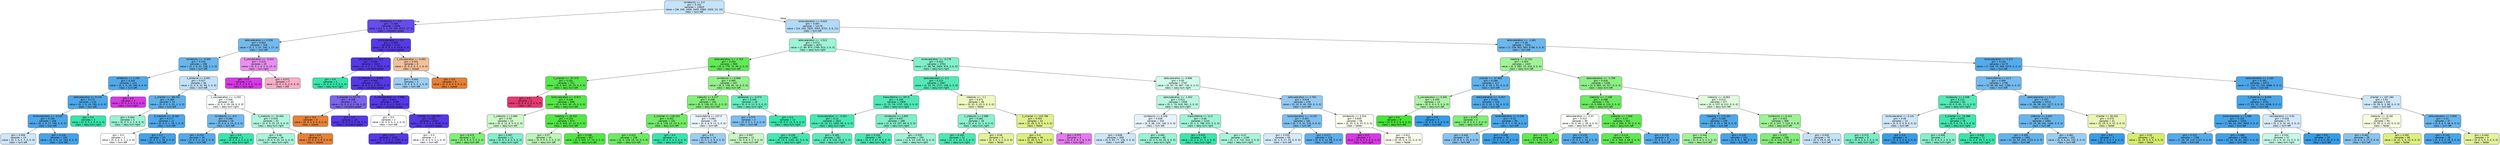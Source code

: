 digraph Tree {
node [shape=box, style="filled, rounded", color="black", fontname=helvetica] ;
edge [fontname=helvetica] ;
0 [label="lonVelocity <= 0.0\ngini = 0.702\nsamples = 15825\nvalue = [26, 245, 1826, 3405, 6965, 3320, 23, 15]\nclass = turn-left", fillcolor="#c6e3f8"] ;
1 [label="lonVelocity <= -0.0\ngini = 0.169\nsamples = 3649\nvalue = [12, 1, 1, 53, 244, 3317, 17, 4]\nclass = constant-speed", fillcolor="#664ce8"] ;
0 -> 1 [labeldistance=2.5, labelangle=45, headlabel="True"] ;
2 [label="latAcceleration <= 0.258\ngini = 0.402\nsamples = 318\nvalue = [3, 1, 1, 51, 240, 1, 17, 4]\nclass = turn-left", fillcolor="#73baed"] ;
1 -> 2 ;
3 [label="lonVelocity <= -0.005\ngini = 0.333\nsamples = 298\nvalue = [3, 1, 0, 51, 238, 1, 4, 0]\nclass = turn-left", fillcolor="#69b5eb"] ;
2 -> 3 ;
4 [label="latVelocity <= 1.293\ngini = 0.203\nsamples = 214\nvalue = [0, 1, 0, 19, 190, 0, 4, 0]\nclass = turn-left", fillcolor="#51a9e8"] ;
3 -> 4 ;
5 [label="latAcceleration <= 0.143\ngini = 0.173\nsamples = 210\nvalue = [0, 1, 0, 19, 190, 0, 0, 0]\nclass = turn-left", fillcolor="#4ea7e8"] ;
4 -> 5 ;
6 [label="lonAcceleration <= -0.225\ngini = 0.159\nsamples = 208\nvalue = [0, 1, 0, 17, 190, 0, 0, 0]\nclass = turn-left", fillcolor="#4ca6e7"] ;
5 -> 6 ;
7 [label="gini = 0.556\nsamples = 13\nvalue = [0, 1, 0, 5, 7, 0, 0, 0]\nclass = turn-left", fillcolor="#cee6f8"] ;
6 -> 7 ;
8 [label="gini = 0.116\nsamples = 195\nvalue = [0, 0, 0, 12, 183, 0, 0, 0]\nclass = turn-left", fillcolor="#46a3e7"] ;
6 -> 8 ;
9 [label="gini = 0.0\nsamples = 2\nvalue = [0, 0, 0, 2, 0, 0, 0, 0]\nclass = easy-turn-right", fillcolor="#39e5ac"] ;
5 -> 9 ;
10 [label="gini = 0.0\nsamples = 4\nvalue = [0, 0, 0, 0, 0, 0, 4, 0]\nclass = turn-right", fillcolor="#d739e5"] ;
4 -> 10 ;
11 [label="1_distance <= 0.001\ngini = 0.527\nsamples = 84\nvalue = [3, 0, 0, 32, 48, 1, 0, 0]\nclass = turn-left", fillcolor="#c2e1f7"] ;
3 -> 11 ;
12 [label="1_yCenter <= -68.202\ngini = 0.288\nsamples = 24\nvalue = [0, 0, 0, 3, 20, 1, 0, 0]\nclass = turn-left", fillcolor="#5fb0ea"] ;
11 -> 12 ;
13 [label="gini = 0.444\nsamples = 3\nvalue = [0, 0, 0, 2, 1, 0, 0, 0]\nclass = easy-turn-right", fillcolor="#9cf2d6"] ;
12 -> 13 ;
14 [label="3_xVelocity <= -8.184\ngini = 0.177\nsamples = 21\nvalue = [0, 0, 0, 1, 19, 1, 0, 0]\nclass = turn-left", fillcolor="#4da7e8"] ;
12 -> 14 ;
15 [label="gini = 0.5\nsamples = 2\nvalue = [0, 0, 0, 0, 1, 1, 0, 0]\nclass = turn-left", fillcolor="#ffffff"] ;
14 -> 15 ;
16 [label="gini = 0.1\nsamples = 19\nvalue = [0, 0, 0, 1, 18, 0, 0, 0]\nclass = turn-left", fillcolor="#44a2e6"] ;
14 -> 16 ;
17 [label="1_xAcceleration <= -1.233\ngini = 0.546\nsamples = 60\nvalue = [3, 0, 0, 29, 28, 0, 0, 0]\nclass = easy-turn-right", fillcolor="#f9fefc"] ;
11 -> 17 ;
18 [label="lonVelocity <= -0.0\ngini = 0.346\nsamples = 18\nvalue = [0, 0, 0, 4, 14, 0, 0, 0]\nclass = turn-left", fillcolor="#72b9ec"] ;
17 -> 18 ;
19 [label="gini = 0.219\nsamples = 16\nvalue = [0, 0, 0, 2, 14, 0, 0, 0]\nclass = turn-left", fillcolor="#55abe9"] ;
18 -> 19 ;
20 [label="gini = 0.0\nsamples = 2\nvalue = [0, 0, 0, 2, 0, 0, 0, 0]\nclass = easy-turn-right", fillcolor="#39e5ac"] ;
18 -> 20 ;
21 [label="3_xVelocity <= 10.464\ngini = 0.529\nsamples = 42\nvalue = [3, 0, 0, 25, 14, 0, 0, 0]\nclass = easy-turn-right", fillcolor="#b1f5de"] ;
17 -> 21 ;
22 [label="gini = 0.46\nsamples = 39\nvalue = [0, 0, 0, 25, 14, 0, 0, 0]\nclass = easy-turn-right", fillcolor="#a8f4da"] ;
21 -> 22 ;
23 [label="gini = 0.0\nsamples = 3\nvalue = [3, 0, 0, 0, 0, 0, 0, 0]\nclass = slower", fillcolor="#e58139"] ;
21 -> 23 ;
24 [label="3_yAcceleration <= -0.013\ngini = 0.525\nsamples = 20\nvalue = [0, 0, 1, 0, 2, 0, 13, 4]\nclass = turn-right", fillcolor="#e890f0"] ;
2 -> 24 ;
25 [label="gini = 0.0\nsamples = 13\nvalue = [0, 0, 0, 0, 0, 0, 13, 0]\nclass = turn-right", fillcolor="#d739e5"] ;
24 -> 25 ;
26 [label="gini = 0.571\nsamples = 7\nvalue = [0, 0, 1, 0, 2, 0, 0, 4]\nclass = still", fillcolor="#f5b0c7"] ;
24 -> 26 ;
27 [label="lonAcceleration <= 0.0\ngini = 0.009\nsamples = 3331\nvalue = [9, 0, 0, 2, 4, 3316, 0, 0]\nclass = constant-speed", fillcolor="#573ae5"] ;
1 -> 27 ;
28 [label="yAcceleration <= -0.0\ngini = 0.005\nsamples = 3323\nvalue = [4, 0, 0, 2, 2, 3315, 0, 0]\nclass = constant-speed", fillcolor="#5639e5"] ;
27 -> 28 ;
29 [label="gini = 0.0\nsamples = 2\nvalue = [0, 0, 0, 2, 0, 0, 0, 0]\nclass = easy-turn-right", fillcolor="#39e5ac"] ;
28 -> 29 ;
30 [label="2_yVelocity <= -8.885\ngini = 0.004\nsamples = 3321\nvalue = [4, 0, 0, 0, 2, 3315, 0, 0]\nclass = constant-speed", fillcolor="#5639e5"] ;
28 -> 30 ;
31 [label="3_xCenter <= 67.73\ngini = 0.298\nsamples = 22\nvalue = [4, 0, 0, 0, 0, 18, 0, 0]\nclass = constant-speed", fillcolor="#7c65eb"] ;
30 -> 31 ;
32 [label="gini = 0.0\nsamples = 4\nvalue = [4, 0, 0, 0, 0, 0, 0, 0]\nclass = slower", fillcolor="#e58139"] ;
31 -> 32 ;
33 [label="gini = 0.0\nsamples = 18\nvalue = [0, 0, 0, 0, 0, 18, 0, 0]\nclass = constant-speed", fillcolor="#5639e5"] ;
31 -> 33 ;
34 [label="2_xAcceleration <= -3.986\ngini = 0.001\nsamples = 3299\nvalue = [0, 0, 0, 0, 2, 3297, 0, 0]\nclass = constant-speed", fillcolor="#5639e5"] ;
30 -> 34 ;
35 [label="gini = 0.5\nsamples = 2\nvalue = [0, 0, 0, 0, 1, 1, 0, 0]\nclass = turn-left", fillcolor="#ffffff"] ;
34 -> 35 ;
36 [label="xCenter <= 106.051\ngini = 0.001\nsamples = 3297\nvalue = [0, 0, 0, 0, 1, 3296, 0, 0]\nclass = constant-speed", fillcolor="#5639e5"] ;
34 -> 36 ;
37 [label="gini = 0.0\nsamples = 3295\nvalue = [0, 0, 0, 0, 0, 3295, 0, 0]\nclass = constant-speed", fillcolor="#5639e5"] ;
36 -> 37 ;
38 [label="gini = 0.5\nsamples = 2\nvalue = [0, 0, 0, 0, 1, 1, 0, 0]\nclass = turn-left", fillcolor="#ffffff"] ;
36 -> 38 ;
39 [label="1_xAcceleration <= 0.091\ngini = 0.531\nsamples = 8\nvalue = [5, 0, 0, 0, 2, 1, 0, 0]\nclass = slower", fillcolor="#f2c09c"] ;
27 -> 39 ;
40 [label="gini = 0.444\nsamples = 3\nvalue = [0, 0, 0, 0, 2, 1, 0, 0]\nclass = turn-left", fillcolor="#9ccef2"] ;
39 -> 40 ;
41 [label="gini = 0.0\nsamples = 5\nvalue = [5, 0, 0, 0, 0, 0, 0, 0]\nclass = slower", fillcolor="#e58139"] ;
39 -> 41 ;
42 [label="lonAcceleration <= 0.023\ngini = 0.597\nsamples = 12176\nvalue = [14, 244, 1825, 3352, 6721, 3, 6, 11]\nclass = turn-left", fillcolor="#b3daf5"] ;
0 -> 42 [labeldistance=2.5, labelangle=-45, headlabel="False"] ;
43 [label="latAcceleration <= -1.512\ngini = 0.574\nsamples = 4672\nvalue = [7, 86, 873, 2769, 923, 3, 6, 5]\nclass = easy-turn-right", fillcolor="#9ef2d6"] ;
42 -> 43 ;
44 [label="latAcceleration <= -1.703\ngini = 0.254\nsamples = 908\nvalue = [0, 0, 779, 75, 49, 0, 0, 5]\nclass = easy-turn-left", fillcolor="#63e958"] ;
43 -> 44 ;
45 [label="3_yCenter <= -97.075\ngini = 0.161\nsamples = 701\nvalue = [0, 0, 641, 30, 25, 0, 0, 5]\nclass = easy-turn-left", fillcolor="#57e74b"] ;
44 -> 45 ;
46 [label="gini = 0.0\nsamples = 5\nvalue = [0, 0, 0, 0, 0, 0, 0, 5]\nclass = still", fillcolor="#e53972"] ;
45 -> 46 ;
47 [label="lonAcceleration <= -0.911\ngini = 0.149\nsamples = 696\nvalue = [0, 0, 641, 30, 25, 0, 0, 0]\nclass = easy-turn-left", fillcolor="#56e749"] ;
45 -> 47 ;
48 [label="1_yVelocity <= 0.685\ngini = 0.59\nsamples = 23\nvalue = [0, 0, 12, 8, 3, 0, 0, 0]\nclass = easy-turn-left", fillcolor="#cef8ca"] ;
47 -> 48 ;
49 [label="gini = 0.375\nsamples = 12\nvalue = [0, 0, 9, 0, 3, 0, 0, 0]\nclass = easy-turn-left", fillcolor="#84ee7b"] ;
48 -> 49 ;
50 [label="gini = 0.397\nsamples = 11\nvalue = [0, 0, 3, 8, 0, 0, 0, 0]\nclass = easy-turn-right", fillcolor="#83efcb"] ;
48 -> 50 ;
51 [label="heading <= 16.532\ngini = 0.124\nsamples = 673\nvalue = [0, 0, 629, 22, 22, 0, 0, 0]\nclass = easy-turn-left", fillcolor="#53e746"] ;
47 -> 51 ;
52 [label="gini = 0.57\nsamples = 16\nvalue = [0, 0, 9, 5, 2, 0, 0, 0]\nclass = easy-turn-left", fillcolor="#bcf6b7"] ;
51 -> 52 ;
53 [label="gini = 0.108\nsamples = 657\nvalue = [0, 0, 620, 17, 20, 0, 0, 0]\nclass = easy-turn-left", fillcolor="#52e745"] ;
51 -> 53 ;
54 [label="lonVelocity <= 6.966\ngini = 0.495\nsamples = 207\nvalue = [0, 0, 138, 45, 24, 0, 0, 0]\nclass = easy-turn-left", fillcolor="#95f08d"] ;
44 -> 54 ;
55 [label="xVelocity <= 5.277\ngini = 0.438\nsamples = 191\nvalue = [0, 0, 138, 32, 21, 0, 0, 0]\nclass = easy-turn-left", fillcolor="#84ee7b"] ;
54 -> 55 ;
56 [label="3_xCenter <= 138.354\ngini = 0.342\nsamples = 162\nvalue = [0, 0, 129, 23, 10, 0, 0, 0]\nclass = easy-turn-left", fillcolor="#73eb68"] ;
55 -> 56 ;
57 [label="gini = 0.315\nsamples = 158\nvalue = [0, 0, 129, 19, 10, 0, 0, 0]\nclass = easy-turn-left", fillcolor="#6dea62"] ;
56 -> 57 ;
58 [label="gini = 0.0\nsamples = 4\nvalue = [0, 0, 0, 4, 0, 0, 0, 0]\nclass = easy-turn-right", fillcolor="#39e5ac"] ;
56 -> 58 ;
59 [label="trackLifetime <= 237.5\ngini = 0.663\nsamples = 29\nvalue = [0, 0, 9, 9, 11, 0, 0, 0]\nclass = turn-left", fillcolor="#ebf5fc"] ;
55 -> 59 ;
60 [label="gini = 0.5\nsamples = 14\nvalue = [0, 0, 1, 4, 9, 0, 0, 0]\nclass = turn-left", fillcolor="#9ccef2"] ;
59 -> 60 ;
61 [label="gini = 0.587\nsamples = 15\nvalue = [0, 0, 8, 5, 2, 0, 0, 0]\nclass = easy-turn-left", fillcolor="#c8f7c4"] ;
59 -> 61 ;
62 [label="latVelocity <= -0.373\ngini = 0.305\nsamples = 16\nvalue = [0, 0, 0, 13, 3, 0, 0, 0]\nclass = easy-turn-right", fillcolor="#67ebbf"] ;
54 -> 62 ;
63 [label="gini = 0.375\nsamples = 4\nvalue = [0, 0, 0, 1, 3, 0, 0, 0]\nclass = turn-left", fillcolor="#7bbeee"] ;
62 -> 63 ;
64 [label="gini = 0.0\nsamples = 12\nvalue = [0, 0, 0, 12, 0, 0, 0, 0]\nclass = easy-turn-right", fillcolor="#39e5ac"] ;
62 -> 64 ;
65 [label="lonAcceleration <= -0.279\ngini = 0.433\nsamples = 3764\nvalue = [7, 86, 94, 2694, 874, 3, 6, 0]\nclass = easy-turn-right", fillcolor="#82efcb"] ;
43 -> 65 ;
66 [label="latAcceleration <= 2.1\ngini = 0.222\nsamples = 1967\nvalue = [2, 53, 24, 1727, 158, 0, 3, 0]\nclass = easy-turn-right", fillcolor="#53e8b7"] ;
65 -> 66 ;
67 [label="trackLifetime <= 187.5\ngini = 0.194\nsamples = 1909\nvalue = [2, 21, 24, 1707, 155, 0, 0, 0]\nclass = easy-turn-right", fillcolor="#50e8b6"] ;
66 -> 67 ;
68 [label="lonAcceleration <= -0.401\ngini = 0.14\nsamples = 1621\nvalue = [0, 15, 11, 1500, 95, 0, 0, 0]\nclass = easy-turn-right", fillcolor="#49e7b3"] ;
67 -> 68 ;
69 [label="gini = 0.109\nsamples = 1360\nvalue = [0, 13, 3, 1282, 62, 0, 0, 0]\nclass = easy-turn-right", fillcolor="#45e7b1"] ;
68 -> 69 ;
70 [label="gini = 0.285\nsamples = 261\nvalue = [0, 2, 8, 218, 33, 0, 0, 0]\nclass = easy-turn-right", fillcolor="#5eeabc"] ;
68 -> 70 ;
71 [label="lonVelocity <= 2.955\ngini = 0.437\nsamples = 288\nvalue = [2, 6, 13, 207, 60, 0, 0, 0]\nclass = easy-turn-right", fillcolor="#7feec9"] ;
67 -> 71 ;
72 [label="gini = 0.154\nsamples = 95\nvalue = [0, 0, 0, 87, 8, 0, 0, 0]\nclass = easy-turn-right", fillcolor="#4be7b4"] ;
71 -> 72 ;
73 [label="gini = 0.535\nsamples = 193\nvalue = [2, 6, 13, 120, 52, 0, 0, 0]\nclass = easy-turn-right", fillcolor="#a0f2d7"] ;
71 -> 73 ;
74 [label="xVelocity <= -7.1\ngini = 0.571\nsamples = 58\nvalue = [0, 32, 0, 20, 3, 0, 3, 0]\nclass = faster", fillcolor="#eef7c0"] ;
66 -> 74 ;
75 [label="1_yVelocity <= 3.986\ngini = 0.461\nsamples = 16\nvalue = [0, 4, 0, 11, 1, 0, 0, 0]\nclass = easy-turn-right", fillcolor="#8cf0cf"] ;
74 -> 75 ;
76 [label="gini = 0.165\nsamples = 11\nvalue = [0, 1, 0, 10, 0, 0, 0, 0]\nclass = easy-turn-right", fillcolor="#4de8b4"] ;
75 -> 76 ;
77 [label="gini = 0.56\nsamples = 5\nvalue = [0, 3, 0, 1, 1, 0, 0, 0]\nclass = faster", fillcolor="#e4f29c"] ;
75 -> 77 ;
78 [label="2_xCenter <= 133.798\ngini = 0.502\nsamples = 42\nvalue = [0, 28, 0, 9, 2, 0, 3, 0]\nclass = faster", fillcolor="#dff08d"] ;
74 -> 78 ;
79 [label="gini = 0.4\nsamples = 38\nvalue = [0, 28, 0, 9, 1, 0, 0, 0]\nclass = faster", fillcolor="#dbee7d"] ;
78 -> 79 ;
80 [label="gini = 0.375\nsamples = 4\nvalue = [0, 0, 0, 0, 1, 0, 3, 0]\nclass = turn-right", fillcolor="#e47bee"] ;
78 -> 80 ;
81 [label="latAcceleration <= 0.998\ngini = 0.55\nsamples = 1797\nvalue = [5, 33, 70, 967, 716, 3, 3, 0]\nclass = easy-turn-right", fillcolor="#d1f9ec"] ;
65 -> 81 ;
82 [label="latAcceleration <= -1.052\ngini = 0.521\nsamples = 1558\nvalue = [5, 1, 70, 918, 561, 3, 0, 0]\nclass = easy-turn-right", fillcolor="#b8f6e1"] ;
81 -> 82 ;
83 [label="lonVelocity <= 6.148\ngini = 0.638\nsamples = 334\nvalue = [0, 0, 68, 120, 146, 0, 0, 0]\nclass = turn-left", fillcolor="#e7f3fc"] ;
82 -> 83 ;
84 [label="gini = 0.638\nsamples = 268\nvalue = [0, 0, 65, 77, 126, 0, 0, 0]\nclass = turn-left", fillcolor="#cce6f8"] ;
83 -> 84 ;
85 [label="gini = 0.482\nsamples = 66\nvalue = [0, 0, 3, 43, 20, 0, 0, 0]\nclass = easy-turn-right", fillcolor="#9cf2d6"] ;
83 -> 85 ;
86 [label="trackLifetime <= 12.5\ngini = 0.46\nsamples = 1224\nvalue = [5, 1, 2, 798, 415, 3, 0, 0]\nclass = easy-turn-right", fillcolor="#a1f3d8"] ;
82 -> 86 ;
87 [label="gini = 0.034\nsamples = 58\nvalue = [0, 0, 0, 57, 1, 0, 0, 0]\nclass = easy-turn-right", fillcolor="#3ce5ad"] ;
86 -> 87 ;
88 [label="gini = 0.47\nsamples = 1166\nvalue = [5, 1, 2, 741, 414, 3, 0, 0]\nclass = easy-turn-right", fillcolor="#a9f4db"] ;
86 -> 88 ;
89 [label="latAcceleration <= 1.763\ngini = 0.519\nsamples = 239\nvalue = [0, 32, 0, 49, 155, 0, 3, 0]\nclass = turn-left", fillcolor="#91c8f0"] ;
81 -> 89 ;
90 [label="lonAcceleration <= -0.133\ngini = 0.407\nsamples = 181\nvalue = [0, 7, 0, 41, 133, 0, 0, 0]\nclass = turn-left", fillcolor="#7dbfee"] ;
89 -> 90 ;
91 [label="gini = 0.535\nsamples = 65\nvalue = [0, 3, 0, 27, 35, 0, 0, 0]\nclass = turn-left", fillcolor="#d5eafa"] ;
90 -> 91 ;
92 [label="gini = 0.271\nsamples = 116\nvalue = [0, 4, 0, 14, 98, 0, 0, 0]\nclass = turn-left", fillcolor="#5caeea"] ;
90 -> 92 ;
93 [label="lonVelocity <= 5.524\ngini = 0.649\nsamples = 58\nvalue = [0, 25, 0, 8, 22, 0, 3, 0]\nclass = faster", fillcolor="#fafdef"] ;
89 -> 93 ;
94 [label="gini = 0.0\nsamples = 3\nvalue = [0, 0, 0, 0, 0, 0, 3, 0]\nclass = turn-right", fillcolor="#d739e5"] ;
93 -> 94 ;
95 [label="gini = 0.612\nsamples = 55\nvalue = [0, 25, 0, 8, 22, 0, 0, 0]\nclass = faster", fillcolor="#fafded"] ;
93 -> 95 ;
96 [label="latAcceleration <= -1.461\ngini = 0.38\nsamples = 7504\nvalue = [7, 158, 952, 583, 5798, 0, 0, 6]\nclass = turn-left", fillcolor="#6db7ec"] ;
42 -> 96 ;
97 [label="heading <= 22.531\ngini = 0.454\nsamples = 1325\nvalue = [0, 0, 882, 15, 424, 0, 0, 4]\nclass = easy-turn-left", fillcolor="#a1f29a"] ;
96 -> 97 ;
98 [label="yCenter <= -67.683\ngini = 0.286\nsamples = 117\nvalue = [0, 0, 19, 1, 97, 0, 0, 0]\nclass = turn-left", fillcolor="#61b1ea"] ;
97 -> 98 ;
99 [label="2_yAcceleration <= 0.306\ngini = 0.459\nsamples = 14\nvalue = [0, 0, 9, 0, 5, 0, 0, 0]\nclass = easy-turn-left", fillcolor="#adf3a7"] ;
98 -> 99 ;
100 [label="gini = 0.0\nsamples = 9\nvalue = [0, 0, 9, 0, 0, 0, 0, 0]\nclass = easy-turn-left", fillcolor="#47e539"] ;
99 -> 100 ;
101 [label="gini = 0.0\nsamples = 5\nvalue = [0, 0, 0, 0, 5, 0, 0, 0]\nclass = turn-left", fillcolor="#399de5"] ;
99 -> 101 ;
102 [label="latAcceleration <= -2.457\ngini = 0.193\nsamples = 103\nvalue = [0, 0, 10, 1, 92, 0, 0, 0]\nclass = turn-left", fillcolor="#50a9e8"] ;
98 -> 102 ;
103 [label="gini = 0.375\nsamples = 4\nvalue = [0, 0, 3, 0, 1, 0, 0, 0]\nclass = easy-turn-left", fillcolor="#84ee7b"] ;
102 -> 103 ;
104 [label="lonAcceleration <= 0.156\ngini = 0.15\nsamples = 99\nvalue = [0, 0, 7, 1, 91, 0, 0, 0]\nclass = turn-left", fillcolor="#4aa6e7"] ;
102 -> 104 ;
105 [label="gini = 0.445\nsamples = 20\nvalue = [0, 0, 5, 1, 14, 0, 0, 0]\nclass = turn-left", fillcolor="#88c4ef"] ;
104 -> 105 ;
106 [label="gini = 0.049\nsamples = 79\nvalue = [0, 0, 2, 0, 77, 0, 0, 0]\nclass = turn-left", fillcolor="#3ea0e6"] ;
104 -> 106 ;
107 [label="latAcceleration <= -1.799\ngini = 0.416\nsamples = 1208\nvalue = [0, 0, 863, 14, 327, 0, 0, 4]\nclass = easy-turn-left", fillcolor="#8fef87"] ;
97 -> 107 ;
108 [label="xVelocity <= -7.248\ngini = 0.288\nsamples = 731\nvalue = [0, 0, 606, 6, 115, 0, 0, 4]\nclass = easy-turn-left", fillcolor="#6cea61"] ;
107 -> 108 ;
109 [label="latAcceleration <= -2.37\ngini = 0.512\nsamples = 80\nvalue = [0, 0, 40, 1, 39, 0, 0, 0]\nclass = easy-turn-left", fillcolor="#fbfefa"] ;
108 -> 109 ;
110 [label="gini = 0.214\nsamples = 41\nvalue = [0, 0, 36, 0, 5, 0, 0, 0]\nclass = easy-turn-left", fillcolor="#61e954"] ;
109 -> 110 ;
111 [label="gini = 0.229\nsamples = 39\nvalue = [0, 0, 4, 1, 34, 0, 0, 0]\nclass = turn-left", fillcolor="#55abe9"] ;
109 -> 111 ;
112 [label="yVelocity <= 7.606\ngini = 0.23\nsamples = 651\nvalue = [0, 0, 566, 5, 76, 0, 0, 4]\nclass = easy-turn-left", fillcolor="#62e956"] ;
108 -> 112 ;
113 [label="gini = 0.214\nsamples = 643\nvalue = [0, 0, 566, 4, 69, 0, 0, 4]\nclass = easy-turn-left", fillcolor="#60e854"] ;
112 -> 113 ;
114 [label="gini = 0.219\nsamples = 8\nvalue = [0, 0, 0, 1, 7, 0, 0, 0]\nclass = turn-left", fillcolor="#55abe9"] ;
112 -> 114 ;
115 [label="xVelocity <= -6.063\ngini = 0.512\nsamples = 477\nvalue = [0, 0, 257, 8, 212, 0, 0, 0]\nclass = easy-turn-left", fillcolor="#e0fbdd"] ;
107 -> 115 ;
116 [label="heading <= 173.201\ngini = 0.183\nsamples = 109\nvalue = [0, 0, 10, 1, 98, 0, 0, 0]\nclass = turn-left", fillcolor="#4fa8e8"] ;
115 -> 116 ;
117 [label="gini = 0.444\nsamples = 6\nvalue = [0, 0, 4, 0, 2, 0, 0, 0]\nclass = easy-turn-left", fillcolor="#a3f29c"] ;
116 -> 117 ;
118 [label="gini = 0.128\nsamples = 103\nvalue = [0, 0, 6, 1, 96, 0, 0, 0]\nclass = turn-left", fillcolor="#47a4e7"] ;
116 -> 118 ;
119 [label="lonVelocity <= 6.414\ngini = 0.453\nsamples = 368\nvalue = [0, 0, 247, 7, 114, 0, 0, 0]\nclass = easy-turn-left", fillcolor="#9ff197"] ;
115 -> 119 ;
120 [label="gini = 0.372\nsamples = 289\nvalue = [0, 0, 218, 1, 70, 0, 0, 0]\nclass = easy-turn-left", fillcolor="#83ed79"] ;
119 -> 120 ;
121 [label="gini = 0.549\nsamples = 79\nvalue = [0, 0, 29, 6, 44, 0, 0, 0]\nclass = turn-left", fillcolor="#c4e2f7"] ;
119 -> 121 ;
122 [label="lonAcceleration <= 0.271\ngini = 0.234\nsamples = 6179\nvalue = [7, 158, 70, 568, 5374, 0, 0, 2]\nclass = turn-left", fillcolor="#55abe9"] ;
96 -> 122 ;
123 [label="trackLifetime <= 12.5\ngini = 0.389\nsamples = 1706\nvalue = [0, 38, 38, 342, 1288, 0, 0, 0]\nclass = turn-left", fillcolor="#76bbed"] ;
122 -> 123 ;
124 [label="lonVelocity <= 2.048\ngini = 0.211\nsamples = 92\nvalue = [0, 0, 0, 81, 11, 0, 0, 0]\nclass = easy-turn-right", fillcolor="#54e9b7"] ;
123 -> 124 ;
125 [label="lonAcceleration <= 0.141\ngini = 0.49\nsamples = 14\nvalue = [0, 0, 0, 6, 8, 0, 0, 0]\nclass = turn-left", fillcolor="#cee6f8"] ;
124 -> 125 ;
126 [label="gini = 0.375\nsamples = 8\nvalue = [0, 0, 0, 6, 2, 0, 0, 0]\nclass = easy-turn-right", fillcolor="#7beec8"] ;
125 -> 126 ;
127 [label="gini = 0.0\nsamples = 6\nvalue = [0, 0, 0, 0, 6, 0, 0, 0]\nclass = turn-left", fillcolor="#399de5"] ;
125 -> 127 ;
128 [label="3_yCenter <= -76.488\ngini = 0.074\nsamples = 78\nvalue = [0, 0, 0, 75, 3, 0, 0, 0]\nclass = easy-turn-right", fillcolor="#41e6af"] ;
124 -> 128 ;
129 [label="gini = 0.408\nsamples = 7\nvalue = [0, 0, 0, 5, 2, 0, 0, 0]\nclass = easy-turn-right", fillcolor="#88efcd"] ;
128 -> 129 ;
130 [label="gini = 0.028\nsamples = 71\nvalue = [0, 0, 0, 70, 1, 0, 0, 0]\nclass = easy-turn-right", fillcolor="#3ce5ad"] ;
128 -> 130 ;
131 [label="latAcceleration <= 2.117\ngini = 0.347\nsamples = 1614\nvalue = [0, 38, 38, 261, 1277, 0, 0, 0]\nclass = turn-left", fillcolor="#6ab5eb"] ;
123 -> 131 ;
132 [label="yVelocity <= 3.652\ngini = 0.334\nsamples = 1583\nvalue = [0, 19, 38, 261, 1265, 0, 0, 0]\nclass = turn-left", fillcolor="#69b5eb"] ;
131 -> 132 ;
133 [label="gini = 0.305\nsamples = 1381\nvalue = [0, 16, 32, 200, 1133, 0, 0, 0]\nclass = turn-left", fillcolor="#63b2ea"] ;
132 -> 133 ;
134 [label="gini = 0.481\nsamples = 202\nvalue = [0, 3, 6, 61, 132, 0, 0, 0]\nclass = turn-left", fillcolor="#9bcef2"] ;
132 -> 134 ;
135 [label="xCenter <= 56.433\ngini = 0.475\nsamples = 31\nvalue = [0, 19, 0, 0, 12, 0, 0, 0]\nclass = faster", fillcolor="#ebf5b6"] ;
131 -> 135 ;
136 [label="gini = 0.0\nsamples = 7\nvalue = [0, 0, 0, 0, 7, 0, 0, 0]\nclass = turn-left", fillcolor="#399de5"] ;
135 -> 136 ;
137 [label="gini = 0.33\nsamples = 24\nvalue = [0, 19, 0, 0, 5, 0, 0, 0]\nclass = faster", fillcolor="#d6ec6d"] ;
135 -> 137 ;
138 [label="latAcceleration <= 2.163\ngini = 0.162\nsamples = 4473\nvalue = [7, 120, 32, 226, 4086, 0, 0, 2]\nclass = turn-left", fillcolor="#4ba6e7"] ;
122 -> 138 ;
139 [label="1_distance <= 0.034\ngini = 0.142\nsamples = 4331\nvalue = [7, 61, 32, 223, 4006, 0, 0, 2]\nclass = turn-left", fillcolor="#49a5e7"] ;
138 -> 139 ;
140 [label="lonAcceleration <= 0.496\ngini = 0.129\nsamples = 4254\nvalue = [7, 60, 32, 191, 3964, 0, 0, 0]\nclass = turn-left", fillcolor="#47a4e7"] ;
139 -> 140 ;
141 [label="gini = 0.223\nsamples = 1296\nvalue = [7, 26, 16, 110, 1137, 0, 0, 0]\nclass = turn-left", fillcolor="#54aae8"] ;
140 -> 141 ;
142 [label="gini = 0.086\nsamples = 2958\nvalue = [0, 34, 16, 81, 2827, 0, 0, 0]\nclass = turn-left", fillcolor="#42a1e6"] ;
140 -> 142 ;
143 [label="xAcceleration <= 0.91\ngini = 0.529\nsamples = 77\nvalue = [0, 1, 0, 32, 42, 0, 0, 2]\nclass = turn-left", fillcolor="#d3e9f9"] ;
139 -> 143 ;
144 [label="gini = 0.534\nsamples = 57\nvalue = [0, 1, 0, 32, 22, 0, 0, 2]\nclass = easy-turn-right", fillcolor="#c6f8e7"] ;
143 -> 144 ;
145 [label="gini = 0.0\nsamples = 20\nvalue = [0, 0, 0, 0, 20, 0, 0, 0]\nclass = turn-left", fillcolor="#399de5"] ;
143 -> 145 ;
146 [label="xCenter <= 107.184\ngini = 0.51\nsamples = 142\nvalue = [0, 59, 0, 3, 80, 0, 0, 0]\nclass = turn-left", fillcolor="#cde6f8"] ;
138 -> 146 ;
147 [label="xVelocity <= -9.182\ngini = 0.527\nsamples = 95\nvalue = [0, 50, 0, 3, 42, 0, 0, 0]\nclass = faster", fillcolor="#f7fbe1"] ;
146 -> 147 ;
148 [label="gini = 0.462\nsamples = 39\nvalue = [0, 9, 0, 3, 27, 0, 0, 0]\nclass = turn-left", fillcolor="#88c4ef"] ;
147 -> 148 ;
149 [label="gini = 0.392\nsamples = 56\nvalue = [0, 41, 0, 0, 15, 0, 0, 0]\nclass = faster", fillcolor="#dcef81"] ;
147 -> 149 ;
150 [label="latAcceleration <= 2.594\ngini = 0.31\nsamples = 47\nvalue = [0, 9, 0, 0, 38, 0, 0, 0]\nclass = turn-left", fillcolor="#68b4eb"] ;
146 -> 150 ;
151 [label="gini = 0.145\nsamples = 38\nvalue = [0, 3, 0, 0, 35, 0, 0, 0]\nclass = turn-left", fillcolor="#4aa5e7"] ;
150 -> 151 ;
152 [label="gini = 0.444\nsamples = 9\nvalue = [0, 6, 0, 0, 3, 0, 0, 0]\nclass = faster", fillcolor="#e4f29c"] ;
150 -> 152 ;
}